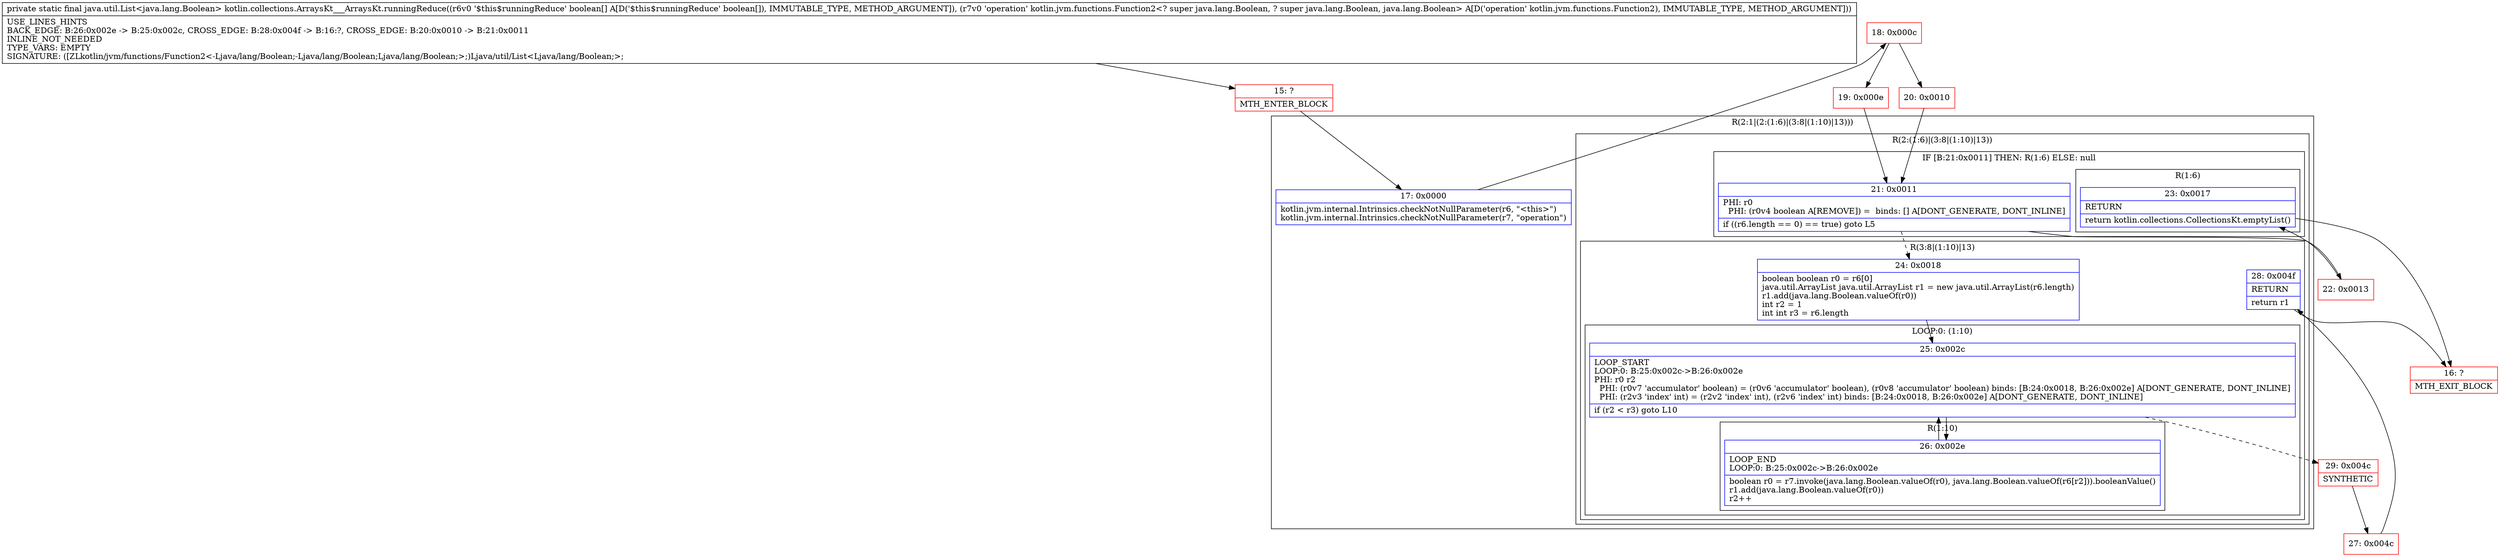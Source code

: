 digraph "CFG forkotlin.collections.ArraysKt___ArraysKt.runningReduce([ZLkotlin\/jvm\/functions\/Function2;)Ljava\/util\/List;" {
subgraph cluster_Region_1345779742 {
label = "R(2:1|(2:(1:6)|(3:8|(1:10)|13)))";
node [shape=record,color=blue];
Node_17 [shape=record,label="{17\:\ 0x0000|kotlin.jvm.internal.Intrinsics.checkNotNullParameter(r6, \"\<this\>\")\lkotlin.jvm.internal.Intrinsics.checkNotNullParameter(r7, \"operation\")\l}"];
subgraph cluster_Region_891292348 {
label = "R(2:(1:6)|(3:8|(1:10)|13))";
node [shape=record,color=blue];
subgraph cluster_IfRegion_1789419193 {
label = "IF [B:21:0x0011] THEN: R(1:6) ELSE: null";
node [shape=record,color=blue];
Node_21 [shape=record,label="{21\:\ 0x0011|PHI: r0 \l  PHI: (r0v4 boolean A[REMOVE]) =  binds: [] A[DONT_GENERATE, DONT_INLINE]\l|if ((r6.length == 0) == true) goto L5\l}"];
subgraph cluster_Region_644732932 {
label = "R(1:6)";
node [shape=record,color=blue];
Node_23 [shape=record,label="{23\:\ 0x0017|RETURN\l|return kotlin.collections.CollectionsKt.emptyList()\l}"];
}
}
subgraph cluster_Region_1180674040 {
label = "R(3:8|(1:10)|13)";
node [shape=record,color=blue];
Node_24 [shape=record,label="{24\:\ 0x0018|boolean boolean r0 = r6[0]\ljava.util.ArrayList java.util.ArrayList r1 = new java.util.ArrayList(r6.length)\lr1.add(java.lang.Boolean.valueOf(r0))\lint r2 = 1\lint int r3 = r6.length\l}"];
subgraph cluster_LoopRegion_303277839 {
label = "LOOP:0: (1:10)";
node [shape=record,color=blue];
Node_25 [shape=record,label="{25\:\ 0x002c|LOOP_START\lLOOP:0: B:25:0x002c\-\>B:26:0x002e\lPHI: r0 r2 \l  PHI: (r0v7 'accumulator' boolean) = (r0v6 'accumulator' boolean), (r0v8 'accumulator' boolean) binds: [B:24:0x0018, B:26:0x002e] A[DONT_GENERATE, DONT_INLINE]\l  PHI: (r2v3 'index' int) = (r2v2 'index' int), (r2v6 'index' int) binds: [B:24:0x0018, B:26:0x002e] A[DONT_GENERATE, DONT_INLINE]\l|if (r2 \< r3) goto L10\l}"];
subgraph cluster_Region_931623106 {
label = "R(1:10)";
node [shape=record,color=blue];
Node_26 [shape=record,label="{26\:\ 0x002e|LOOP_END\lLOOP:0: B:25:0x002c\-\>B:26:0x002e\l|boolean r0 = r7.invoke(java.lang.Boolean.valueOf(r0), java.lang.Boolean.valueOf(r6[r2])).booleanValue()\lr1.add(java.lang.Boolean.valueOf(r0))\lr2++\l}"];
}
}
Node_28 [shape=record,label="{28\:\ 0x004f|RETURN\l|return r1\l}"];
}
}
}
Node_15 [shape=record,color=red,label="{15\:\ ?|MTH_ENTER_BLOCK\l}"];
Node_18 [shape=record,color=red,label="{18\:\ 0x000c}"];
Node_19 [shape=record,color=red,label="{19\:\ 0x000e}"];
Node_22 [shape=record,color=red,label="{22\:\ 0x0013}"];
Node_16 [shape=record,color=red,label="{16\:\ ?|MTH_EXIT_BLOCK\l}"];
Node_29 [shape=record,color=red,label="{29\:\ 0x004c|SYNTHETIC\l}"];
Node_27 [shape=record,color=red,label="{27\:\ 0x004c}"];
Node_20 [shape=record,color=red,label="{20\:\ 0x0010}"];
MethodNode[shape=record,label="{private static final java.util.List\<java.lang.Boolean\> kotlin.collections.ArraysKt___ArraysKt.runningReduce((r6v0 '$this$runningReduce' boolean[] A[D('$this$runningReduce' boolean[]), IMMUTABLE_TYPE, METHOD_ARGUMENT]), (r7v0 'operation' kotlin.jvm.functions.Function2\<? super java.lang.Boolean, ? super java.lang.Boolean, java.lang.Boolean\> A[D('operation' kotlin.jvm.functions.Function2), IMMUTABLE_TYPE, METHOD_ARGUMENT]))  | USE_LINES_HINTS\lBACK_EDGE: B:26:0x002e \-\> B:25:0x002c, CROSS_EDGE: B:28:0x004f \-\> B:16:?, CROSS_EDGE: B:20:0x0010 \-\> B:21:0x0011\lINLINE_NOT_NEEDED\lTYPE_VARS: EMPTY\lSIGNATURE: ([ZLkotlin\/jvm\/functions\/Function2\<\-Ljava\/lang\/Boolean;\-Ljava\/lang\/Boolean;Ljava\/lang\/Boolean;\>;)Ljava\/util\/List\<Ljava\/lang\/Boolean;\>;\l}"];
MethodNode -> Node_15;Node_17 -> Node_18;
Node_21 -> Node_22;
Node_21 -> Node_24[style=dashed];
Node_23 -> Node_16;
Node_24 -> Node_25;
Node_25 -> Node_26;
Node_25 -> Node_29[style=dashed];
Node_26 -> Node_25;
Node_28 -> Node_16;
Node_15 -> Node_17;
Node_18 -> Node_19;
Node_18 -> Node_20;
Node_19 -> Node_21;
Node_22 -> Node_23;
Node_29 -> Node_27;
Node_27 -> Node_28;
Node_20 -> Node_21;
}

